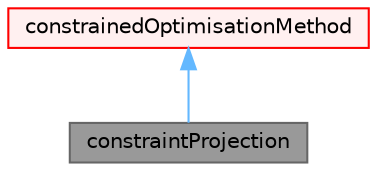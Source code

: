 digraph "constraintProjection"
{
 // LATEX_PDF_SIZE
  bgcolor="transparent";
  edge [fontname=Helvetica,fontsize=10,labelfontname=Helvetica,labelfontsize=10];
  node [fontname=Helvetica,fontsize=10,shape=box,height=0.2,width=0.4];
  Node1 [id="Node000001",label="constraintProjection",height=0.2,width=0.4,color="gray40", fillcolor="grey60", style="filled", fontcolor="black",tooltip="Update design variables using Rosen's projection method."];
  Node2 -> Node1 [id="edge1_Node000001_Node000002",dir="back",color="steelblue1",style="solid",tooltip=" "];
  Node2 [id="Node000002",label="constrainedOptimisationMethod",height=0.2,width=0.4,color="red", fillcolor="#FFF0F0", style="filled",URL="$classFoam_1_1constrainedOptimisationMethod.html",tooltip="Abstract base class for optimisation methods supporting constraints. Does not add functionality to up..."];
}
